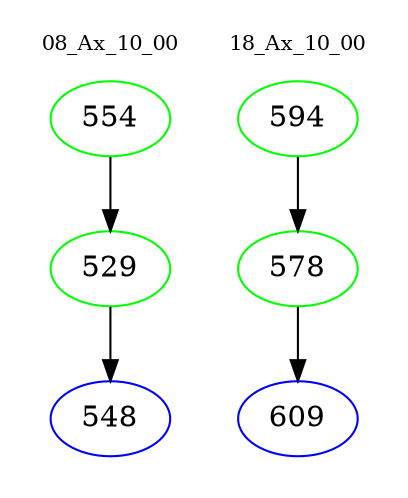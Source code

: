 digraph{
subgraph cluster_0 {
color = white
label = "08_Ax_10_00";
fontsize=10;
T0_554 [label="554", color="green"]
T0_554 -> T0_529 [color="black"]
T0_529 [label="529", color="green"]
T0_529 -> T0_548 [color="black"]
T0_548 [label="548", color="blue"]
}
subgraph cluster_1 {
color = white
label = "18_Ax_10_00";
fontsize=10;
T1_594 [label="594", color="green"]
T1_594 -> T1_578 [color="black"]
T1_578 [label="578", color="green"]
T1_578 -> T1_609 [color="black"]
T1_609 [label="609", color="blue"]
}
}
